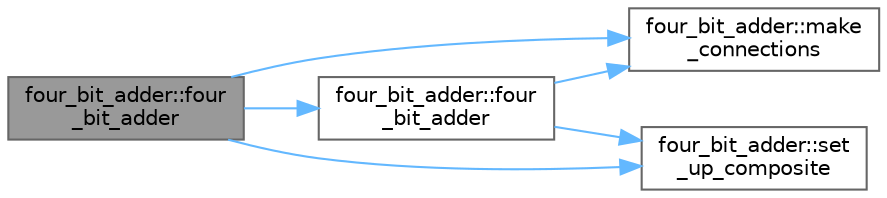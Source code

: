 digraph "four_bit_adder::four_bit_adder"
{
 // LATEX_PDF_SIZE
  bgcolor="transparent";
  edge [fontname=Helvetica,fontsize=10,labelfontname=Helvetica,labelfontsize=10];
  node [fontname=Helvetica,fontsize=10,shape=box,height=0.2,width=0.4];
  rankdir="LR";
  Node1 [id="Node000001",label="four_bit_adder::four\l_bit_adder",height=0.2,width=0.4,color="gray40", fillcolor="grey60", style="filled", fontcolor="black",tooltip=" "];
  Node1 -> Node2 [id="edge1_Node000001_Node000002",color="steelblue1",style="solid",tooltip=" "];
  Node2 [id="Node000002",label="four_bit_adder::four\l_bit_adder",height=0.2,width=0.4,color="grey40", fillcolor="white", style="filled",URL="$classfour__bit__adder.html#a3404505c86ca09ba969447db86a8c5b8",tooltip=" "];
  Node2 -> Node3 [id="edge2_Node000002_Node000003",color="steelblue1",style="solid",tooltip=" "];
  Node3 [id="Node000003",label="four_bit_adder::make\l_connections",height=0.2,width=0.4,color="grey40", fillcolor="white", style="filled",URL="$classfour__bit__adder.html#ac1c43457fac1f4452f686f66d74fabe3",tooltip=" "];
  Node2 -> Node4 [id="edge3_Node000002_Node000004",color="steelblue1",style="solid",tooltip=" "];
  Node4 [id="Node000004",label="four_bit_adder::set\l_up_composite",height=0.2,width=0.4,color="grey40", fillcolor="white", style="filled",URL="$classfour__bit__adder.html#a1f4cea38529e1754cf609aa2ced64d44",tooltip=" "];
  Node1 -> Node3 [id="edge4_Node000001_Node000003",color="steelblue1",style="solid",tooltip=" "];
  Node1 -> Node4 [id="edge5_Node000001_Node000004",color="steelblue1",style="solid",tooltip=" "];
}
